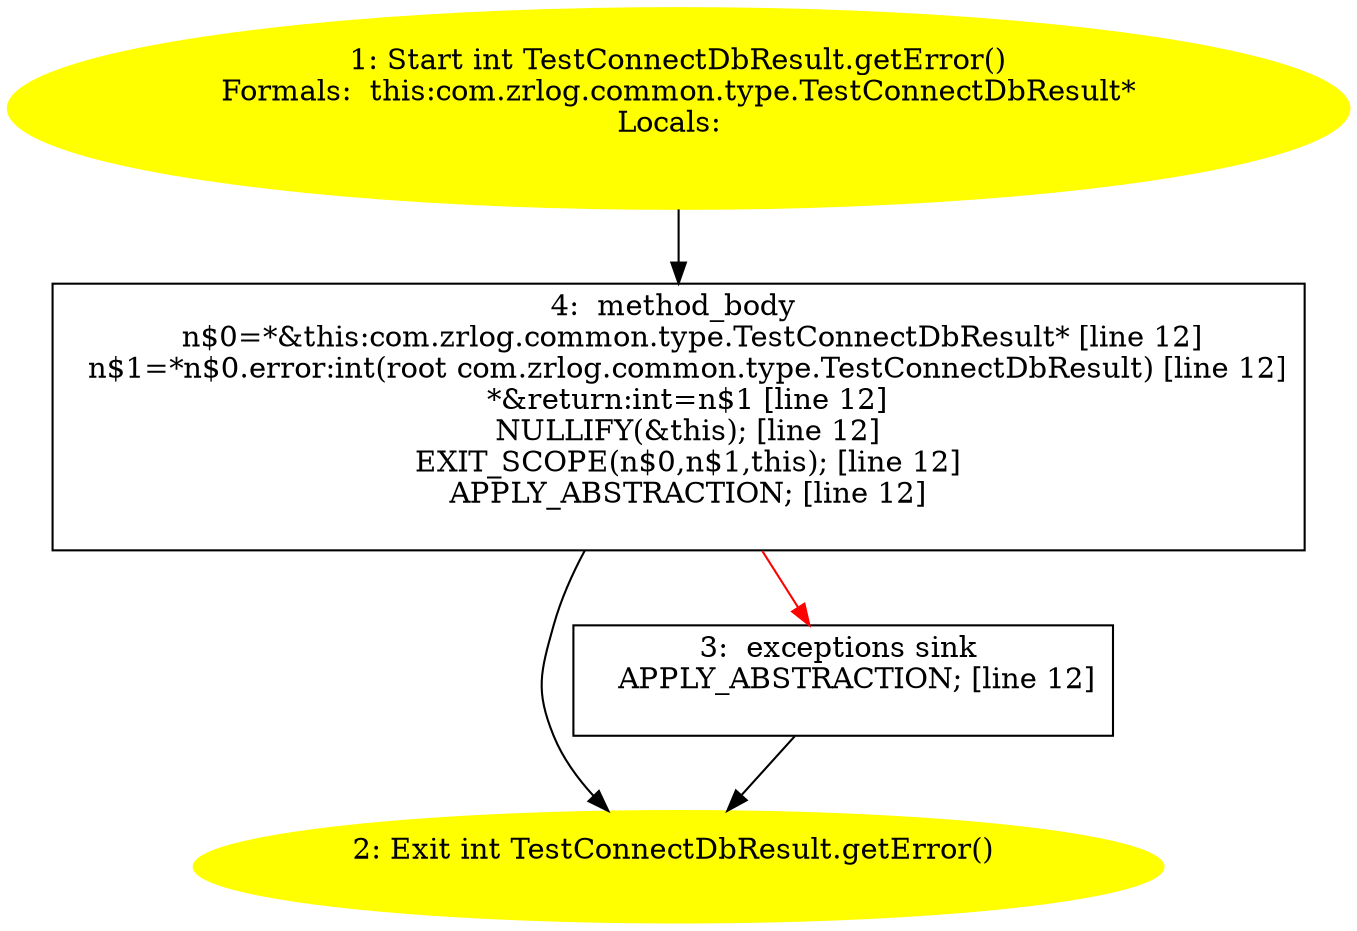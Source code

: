 /* @generated */
digraph cfg {
"com.zrlog.common.type.TestConnectDbResult.getError():int.07c1bee820bf267199c661a43c51cba4_1" [label="1: Start int TestConnectDbResult.getError()\nFormals:  this:com.zrlog.common.type.TestConnectDbResult*\nLocals:  \n  " color=yellow style=filled]
	

	 "com.zrlog.common.type.TestConnectDbResult.getError():int.07c1bee820bf267199c661a43c51cba4_1" -> "com.zrlog.common.type.TestConnectDbResult.getError():int.07c1bee820bf267199c661a43c51cba4_4" ;
"com.zrlog.common.type.TestConnectDbResult.getError():int.07c1bee820bf267199c661a43c51cba4_2" [label="2: Exit int TestConnectDbResult.getError() \n  " color=yellow style=filled]
	

"com.zrlog.common.type.TestConnectDbResult.getError():int.07c1bee820bf267199c661a43c51cba4_3" [label="3:  exceptions sink \n   APPLY_ABSTRACTION; [line 12]\n " shape="box"]
	

	 "com.zrlog.common.type.TestConnectDbResult.getError():int.07c1bee820bf267199c661a43c51cba4_3" -> "com.zrlog.common.type.TestConnectDbResult.getError():int.07c1bee820bf267199c661a43c51cba4_2" ;
"com.zrlog.common.type.TestConnectDbResult.getError():int.07c1bee820bf267199c661a43c51cba4_4" [label="4:  method_body \n   n$0=*&this:com.zrlog.common.type.TestConnectDbResult* [line 12]\n  n$1=*n$0.error:int(root com.zrlog.common.type.TestConnectDbResult) [line 12]\n  *&return:int=n$1 [line 12]\n  NULLIFY(&this); [line 12]\n  EXIT_SCOPE(n$0,n$1,this); [line 12]\n  APPLY_ABSTRACTION; [line 12]\n " shape="box"]
	

	 "com.zrlog.common.type.TestConnectDbResult.getError():int.07c1bee820bf267199c661a43c51cba4_4" -> "com.zrlog.common.type.TestConnectDbResult.getError():int.07c1bee820bf267199c661a43c51cba4_2" ;
	 "com.zrlog.common.type.TestConnectDbResult.getError():int.07c1bee820bf267199c661a43c51cba4_4" -> "com.zrlog.common.type.TestConnectDbResult.getError():int.07c1bee820bf267199c661a43c51cba4_3" [color="red" ];
}
